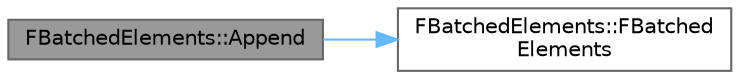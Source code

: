 digraph "FBatchedElements::Append"
{
 // INTERACTIVE_SVG=YES
 // LATEX_PDF_SIZE
  bgcolor="transparent";
  edge [fontname=Helvetica,fontsize=10,labelfontname=Helvetica,labelfontsize=10];
  node [fontname=Helvetica,fontsize=10,shape=box,height=0.2,width=0.4];
  rankdir="LR";
  Node1 [id="Node000001",label="FBatchedElements::Append",height=0.2,width=0.4,color="gray40", fillcolor="grey60", style="filled", fontcolor="black",tooltip="Appends contents of another batched elements into this one and clears the other one."];
  Node1 -> Node2 [id="edge1_Node000001_Node000002",color="steelblue1",style="solid",tooltip=" "];
  Node2 [id="Node000002",label="FBatchedElements::FBatched\lElements",height=0.2,width=0.4,color="grey40", fillcolor="white", style="filled",URL="$d5/dd6/classFBatchedElements.html#aa48c4193c7e7baa6c384e68659f59438",tooltip="Constructor."];
}
